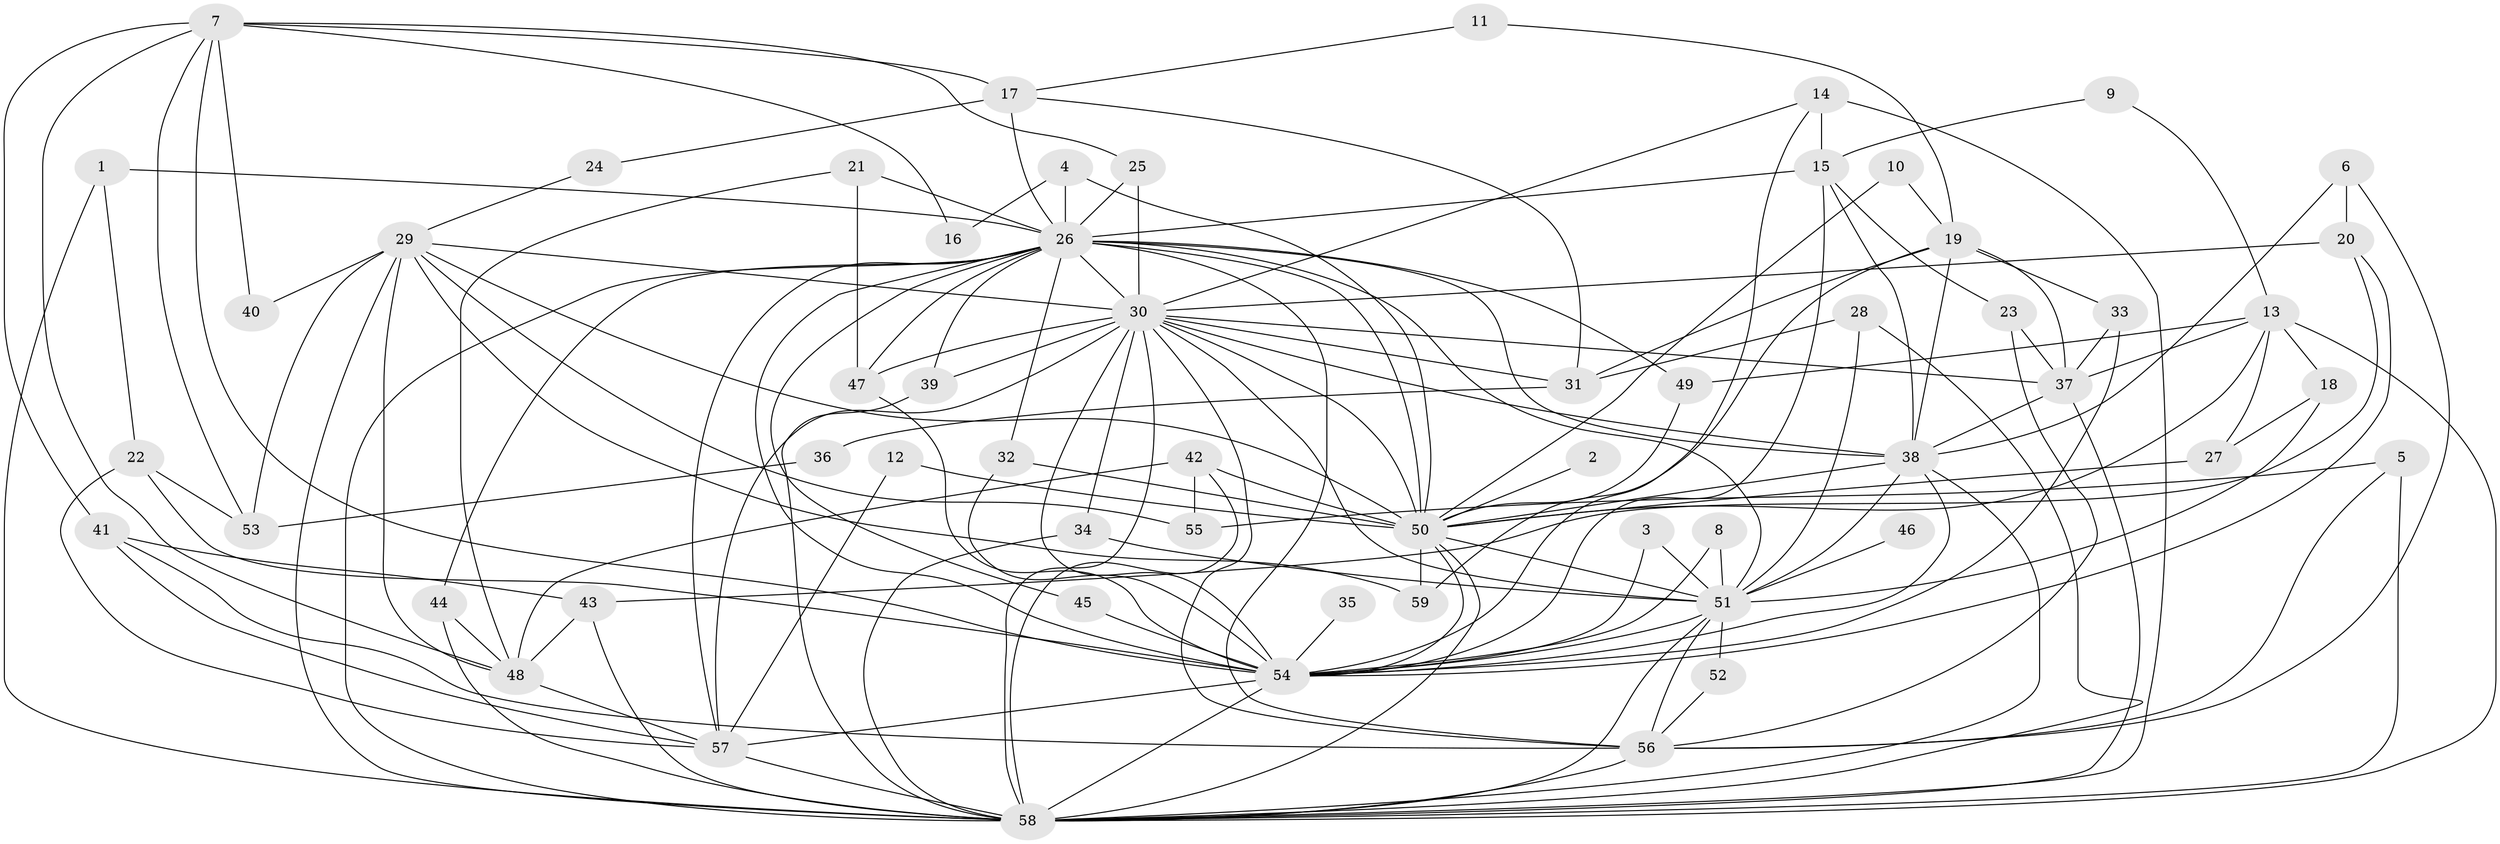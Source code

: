 // original degree distribution, {13: 0.00847457627118644, 16: 0.01694915254237288, 19: 0.01694915254237288, 25: 0.025423728813559324, 24: 0.00847457627118644, 20: 0.00847457627118644, 8: 0.03389830508474576, 4: 0.0423728813559322, 7: 0.01694915254237288, 10: 0.00847457627118644, 5: 0.0423728813559322, 2: 0.559322033898305, 3: 0.1864406779661017, 6: 0.01694915254237288, 9: 0.00847457627118644}
// Generated by graph-tools (version 1.1) at 2025/01/03/09/25 03:01:34]
// undirected, 59 vertices, 154 edges
graph export_dot {
graph [start="1"]
  node [color=gray90,style=filled];
  1;
  2;
  3;
  4;
  5;
  6;
  7;
  8;
  9;
  10;
  11;
  12;
  13;
  14;
  15;
  16;
  17;
  18;
  19;
  20;
  21;
  22;
  23;
  24;
  25;
  26;
  27;
  28;
  29;
  30;
  31;
  32;
  33;
  34;
  35;
  36;
  37;
  38;
  39;
  40;
  41;
  42;
  43;
  44;
  45;
  46;
  47;
  48;
  49;
  50;
  51;
  52;
  53;
  54;
  55;
  56;
  57;
  58;
  59;
  1 -- 22 [weight=1.0];
  1 -- 26 [weight=1.0];
  1 -- 58 [weight=1.0];
  2 -- 50 [weight=1.0];
  3 -- 51 [weight=1.0];
  3 -- 54 [weight=1.0];
  4 -- 16 [weight=1.0];
  4 -- 26 [weight=2.0];
  4 -- 50 [weight=1.0];
  5 -- 55 [weight=1.0];
  5 -- 56 [weight=1.0];
  5 -- 58 [weight=1.0];
  6 -- 20 [weight=1.0];
  6 -- 38 [weight=1.0];
  6 -- 56 [weight=1.0];
  7 -- 16 [weight=1.0];
  7 -- 17 [weight=1.0];
  7 -- 25 [weight=1.0];
  7 -- 40 [weight=1.0];
  7 -- 41 [weight=1.0];
  7 -- 48 [weight=1.0];
  7 -- 53 [weight=1.0];
  7 -- 54 [weight=1.0];
  8 -- 51 [weight=1.0];
  8 -- 54 [weight=1.0];
  9 -- 13 [weight=1.0];
  9 -- 15 [weight=1.0];
  10 -- 19 [weight=1.0];
  10 -- 50 [weight=1.0];
  11 -- 17 [weight=1.0];
  11 -- 19 [weight=1.0];
  12 -- 50 [weight=1.0];
  12 -- 57 [weight=1.0];
  13 -- 18 [weight=1.0];
  13 -- 27 [weight=2.0];
  13 -- 37 [weight=1.0];
  13 -- 49 [weight=1.0];
  13 -- 50 [weight=1.0];
  13 -- 58 [weight=1.0];
  14 -- 15 [weight=1.0];
  14 -- 30 [weight=1.0];
  14 -- 54 [weight=1.0];
  14 -- 58 [weight=2.0];
  15 -- 23 [weight=1.0];
  15 -- 26 [weight=1.0];
  15 -- 38 [weight=1.0];
  15 -- 54 [weight=1.0];
  17 -- 24 [weight=1.0];
  17 -- 26 [weight=2.0];
  17 -- 31 [weight=1.0];
  18 -- 27 [weight=1.0];
  18 -- 51 [weight=1.0];
  19 -- 31 [weight=1.0];
  19 -- 33 [weight=1.0];
  19 -- 37 [weight=1.0];
  19 -- 38 [weight=2.0];
  19 -- 59 [weight=1.0];
  20 -- 30 [weight=2.0];
  20 -- 43 [weight=1.0];
  20 -- 54 [weight=1.0];
  21 -- 26 [weight=1.0];
  21 -- 47 [weight=1.0];
  21 -- 48 [weight=1.0];
  22 -- 53 [weight=1.0];
  22 -- 54 [weight=1.0];
  22 -- 57 [weight=1.0];
  23 -- 37 [weight=1.0];
  23 -- 56 [weight=1.0];
  24 -- 29 [weight=1.0];
  25 -- 26 [weight=1.0];
  25 -- 30 [weight=1.0];
  26 -- 30 [weight=2.0];
  26 -- 32 [weight=1.0];
  26 -- 38 [weight=3.0];
  26 -- 39 [weight=1.0];
  26 -- 44 [weight=1.0];
  26 -- 45 [weight=1.0];
  26 -- 47 [weight=1.0];
  26 -- 49 [weight=1.0];
  26 -- 50 [weight=4.0];
  26 -- 51 [weight=3.0];
  26 -- 54 [weight=2.0];
  26 -- 56 [weight=2.0];
  26 -- 57 [weight=1.0];
  26 -- 58 [weight=6.0];
  27 -- 50 [weight=2.0];
  28 -- 31 [weight=1.0];
  28 -- 51 [weight=1.0];
  28 -- 58 [weight=1.0];
  29 -- 30 [weight=1.0];
  29 -- 40 [weight=1.0];
  29 -- 48 [weight=1.0];
  29 -- 50 [weight=1.0];
  29 -- 53 [weight=1.0];
  29 -- 55 [weight=1.0];
  29 -- 58 [weight=1.0];
  29 -- 59 [weight=1.0];
  30 -- 31 [weight=1.0];
  30 -- 34 [weight=1.0];
  30 -- 37 [weight=1.0];
  30 -- 38 [weight=1.0];
  30 -- 39 [weight=1.0];
  30 -- 47 [weight=1.0];
  30 -- 50 [weight=1.0];
  30 -- 51 [weight=2.0];
  30 -- 54 [weight=2.0];
  30 -- 56 [weight=1.0];
  30 -- 57 [weight=1.0];
  30 -- 58 [weight=5.0];
  31 -- 36 [weight=1.0];
  32 -- 50 [weight=1.0];
  32 -- 54 [weight=1.0];
  33 -- 37 [weight=1.0];
  33 -- 54 [weight=1.0];
  34 -- 51 [weight=1.0];
  34 -- 58 [weight=1.0];
  35 -- 54 [weight=1.0];
  36 -- 53 [weight=1.0];
  37 -- 38 [weight=1.0];
  37 -- 58 [weight=1.0];
  38 -- 50 [weight=1.0];
  38 -- 51 [weight=1.0];
  38 -- 54 [weight=1.0];
  38 -- 58 [weight=4.0];
  39 -- 58 [weight=1.0];
  41 -- 43 [weight=1.0];
  41 -- 56 [weight=2.0];
  41 -- 57 [weight=1.0];
  42 -- 48 [weight=1.0];
  42 -- 50 [weight=1.0];
  42 -- 55 [weight=1.0];
  42 -- 58 [weight=1.0];
  43 -- 48 [weight=1.0];
  43 -- 58 [weight=2.0];
  44 -- 48 [weight=1.0];
  44 -- 58 [weight=2.0];
  45 -- 54 [weight=1.0];
  46 -- 51 [weight=1.0];
  47 -- 54 [weight=1.0];
  48 -- 57 [weight=1.0];
  49 -- 50 [weight=1.0];
  50 -- 51 [weight=1.0];
  50 -- 54 [weight=1.0];
  50 -- 58 [weight=3.0];
  50 -- 59 [weight=1.0];
  51 -- 52 [weight=1.0];
  51 -- 54 [weight=1.0];
  51 -- 56 [weight=1.0];
  51 -- 58 [weight=3.0];
  52 -- 56 [weight=1.0];
  54 -- 57 [weight=1.0];
  54 -- 58 [weight=4.0];
  56 -- 58 [weight=1.0];
  57 -- 58 [weight=2.0];
}

